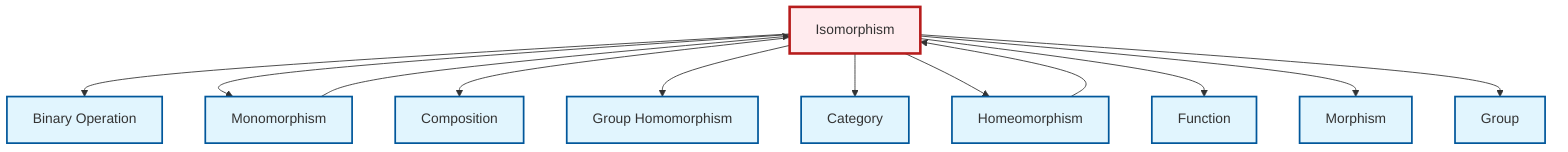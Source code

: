 graph TD
    classDef definition fill:#e1f5fe,stroke:#01579b,stroke-width:2px
    classDef theorem fill:#f3e5f5,stroke:#4a148c,stroke-width:2px
    classDef axiom fill:#fff3e0,stroke:#e65100,stroke-width:2px
    classDef example fill:#e8f5e9,stroke:#1b5e20,stroke-width:2px
    classDef current fill:#ffebee,stroke:#b71c1c,stroke-width:3px
    def-composition["Composition"]:::definition
    def-group["Group"]:::definition
    def-isomorphism["Isomorphism"]:::definition
    def-function["Function"]:::definition
    def-homeomorphism["Homeomorphism"]:::definition
    def-binary-operation["Binary Operation"]:::definition
    def-category["Category"]:::definition
    def-morphism["Morphism"]:::definition
    def-monomorphism["Monomorphism"]:::definition
    def-homomorphism["Group Homomorphism"]:::definition
    def-isomorphism --> def-binary-operation
    def-isomorphism --> def-monomorphism
    def-isomorphism --> def-composition
    def-homeomorphism --> def-isomorphism
    def-isomorphism --> def-homomorphism
    def-isomorphism --> def-category
    def-isomorphism --> def-homeomorphism
    def-isomorphism --> def-function
    def-isomorphism --> def-morphism
    def-isomorphism --> def-group
    def-monomorphism --> def-isomorphism
    class def-isomorphism current